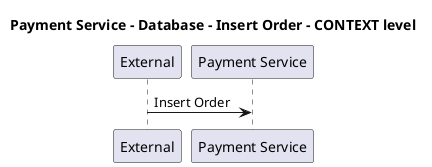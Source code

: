 @startuml

title Payment Service - Database - Insert Order - CONTEXT level

participant "External" as C4InterFlow.SoftwareSystems.ExternalSystem
participant "Payment Service" as ECommercePlatform.SoftwareSystems.PaymentService

C4InterFlow.SoftwareSystems.ExternalSystem -> ECommercePlatform.SoftwareSystems.PaymentService : Insert Order


@enduml
